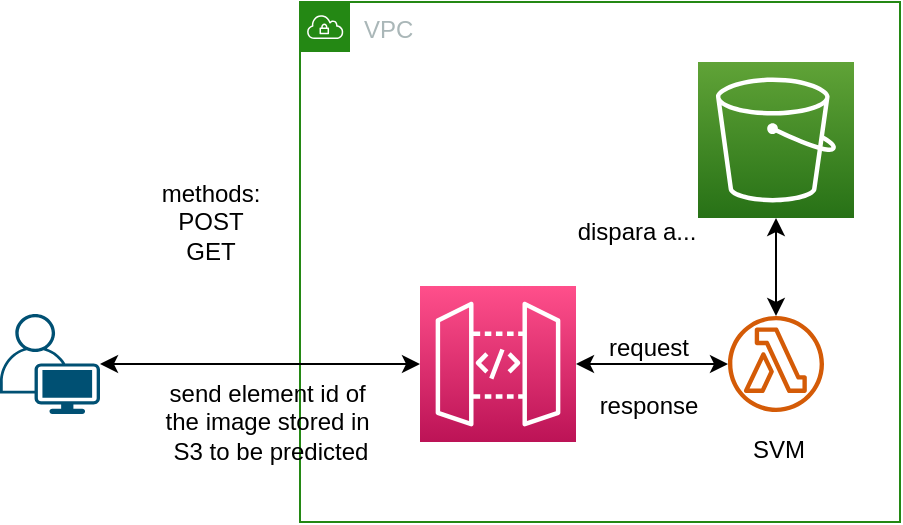 <mxfile version="20.4.1" type="github">
  <diagram id="tokZVwopgFBX3vDGjc5-" name="Página-1">
    <mxGraphModel dx="693" dy="461" grid="1" gridSize="10" guides="1" tooltips="1" connect="1" arrows="1" fold="1" page="1" pageScale="1" pageWidth="827" pageHeight="1169" math="0" shadow="0">
      <root>
        <mxCell id="0" />
        <mxCell id="1" parent="0" />
        <mxCell id="WB8jmStbkChT-3xln-ix-10" value="VPC" style="points=[[0,0],[0.25,0],[0.5,0],[0.75,0],[1,0],[1,0.25],[1,0.5],[1,0.75],[1,1],[0.75,1],[0.5,1],[0.25,1],[0,1],[0,0.75],[0,0.5],[0,0.25]];outlineConnect=0;gradientColor=none;html=1;whiteSpace=wrap;fontSize=12;fontStyle=0;container=1;pointerEvents=0;collapsible=0;recursiveResize=0;shape=mxgraph.aws4.group;grIcon=mxgraph.aws4.group_vpc;strokeColor=#248814;fillColor=none;verticalAlign=top;align=left;spacingLeft=30;fontColor=#AAB7B8;dashed=0;" vertex="1" parent="1">
          <mxGeometry x="230" y="100" width="300" height="260" as="geometry" />
        </mxCell>
        <mxCell id="WB8jmStbkChT-3xln-ix-31" style="edgeStyle=orthogonalEdgeStyle;rounded=0;orthogonalLoop=1;jettySize=auto;html=1;exitX=0.5;exitY=1;exitDx=0;exitDy=0;exitPerimeter=0;startArrow=classic;startFill=1;" edge="1" parent="WB8jmStbkChT-3xln-ix-10" source="WB8jmStbkChT-3xln-ix-9" target="WB8jmStbkChT-3xln-ix-4">
          <mxGeometry relative="1" as="geometry" />
        </mxCell>
        <mxCell id="WB8jmStbkChT-3xln-ix-9" value="" style="sketch=0;points=[[0,0,0],[0.25,0,0],[0.5,0,0],[0.75,0,0],[1,0,0],[0,1,0],[0.25,1,0],[0.5,1,0],[0.75,1,0],[1,1,0],[0,0.25,0],[0,0.5,0],[0,0.75,0],[1,0.25,0],[1,0.5,0],[1,0.75,0]];outlineConnect=0;fontColor=#232F3E;gradientColor=#60A337;gradientDirection=north;fillColor=#277116;strokeColor=#ffffff;dashed=0;verticalLabelPosition=bottom;verticalAlign=top;align=center;html=1;fontSize=12;fontStyle=0;aspect=fixed;shape=mxgraph.aws4.resourceIcon;resIcon=mxgraph.aws4.s3;" vertex="1" parent="WB8jmStbkChT-3xln-ix-10">
          <mxGeometry x="199" y="30" width="78" height="78" as="geometry" />
        </mxCell>
        <mxCell id="WB8jmStbkChT-3xln-ix-4" value="" style="sketch=0;outlineConnect=0;fontColor=#232F3E;gradientColor=none;fillColor=#D45B07;strokeColor=none;dashed=0;verticalLabelPosition=bottom;verticalAlign=top;align=center;html=1;fontSize=12;fontStyle=0;aspect=fixed;pointerEvents=1;shape=mxgraph.aws4.lambda_function;" vertex="1" parent="WB8jmStbkChT-3xln-ix-10">
          <mxGeometry x="214" y="157" width="48" height="48" as="geometry" />
        </mxCell>
        <mxCell id="WB8jmStbkChT-3xln-ix-29" style="edgeStyle=orthogonalEdgeStyle;rounded=0;orthogonalLoop=1;jettySize=auto;html=1;exitX=1;exitY=0.5;exitDx=0;exitDy=0;exitPerimeter=0;startArrow=classic;startFill=1;" edge="1" parent="WB8jmStbkChT-3xln-ix-10" source="WB8jmStbkChT-3xln-ix-6" target="WB8jmStbkChT-3xln-ix-4">
          <mxGeometry relative="1" as="geometry" />
        </mxCell>
        <mxCell id="WB8jmStbkChT-3xln-ix-6" value="" style="sketch=0;points=[[0,0,0],[0.25,0,0],[0.5,0,0],[0.75,0,0],[1,0,0],[0,1,0],[0.25,1,0],[0.5,1,0],[0.75,1,0],[1,1,0],[0,0.25,0],[0,0.5,0],[0,0.75,0],[1,0.25,0],[1,0.5,0],[1,0.75,0]];outlineConnect=0;fontColor=#232F3E;gradientColor=#FF4F8B;gradientDirection=north;fillColor=#BC1356;strokeColor=#ffffff;dashed=0;verticalLabelPosition=bottom;verticalAlign=top;align=center;html=1;fontSize=12;fontStyle=0;aspect=fixed;shape=mxgraph.aws4.resourceIcon;resIcon=mxgraph.aws4.api_gateway;" vertex="1" parent="WB8jmStbkChT-3xln-ix-10">
          <mxGeometry x="60" y="142" width="78" height="78" as="geometry" />
        </mxCell>
        <mxCell id="WB8jmStbkChT-3xln-ix-20" value="SVM" style="text;html=1;align=center;verticalAlign=middle;resizable=0;points=[];autosize=1;strokeColor=none;fillColor=none;" vertex="1" parent="WB8jmStbkChT-3xln-ix-10">
          <mxGeometry x="214" y="209" width="50" height="30" as="geometry" />
        </mxCell>
        <mxCell id="WB8jmStbkChT-3xln-ix-32" value="dispara a..." style="text;html=1;align=center;verticalAlign=middle;resizable=0;points=[];autosize=1;strokeColor=none;fillColor=none;" vertex="1" parent="WB8jmStbkChT-3xln-ix-10">
          <mxGeometry x="128" y="100" width="80" height="30" as="geometry" />
        </mxCell>
        <mxCell id="WB8jmStbkChT-3xln-ix-23" value="request&lt;br&gt;&lt;br&gt;response" style="text;html=1;align=center;verticalAlign=middle;resizable=0;points=[];autosize=1;strokeColor=none;fillColor=none;" vertex="1" parent="WB8jmStbkChT-3xln-ix-10">
          <mxGeometry x="138.5" y="157" width="70" height="60" as="geometry" />
        </mxCell>
        <mxCell id="WB8jmStbkChT-3xln-ix-25" value="" style="points=[[0.35,0,0],[0.98,0.51,0],[1,0.71,0],[0.67,1,0],[0,0.795,0],[0,0.65,0]];verticalLabelPosition=bottom;sketch=0;html=1;verticalAlign=top;aspect=fixed;align=center;pointerEvents=1;shape=mxgraph.cisco19.user;fillColor=#005073;strokeColor=none;" vertex="1" parent="1">
          <mxGeometry x="80" y="256" width="50" height="50" as="geometry" />
        </mxCell>
        <mxCell id="WB8jmStbkChT-3xln-ix-34" style="edgeStyle=orthogonalEdgeStyle;rounded=0;orthogonalLoop=1;jettySize=auto;html=1;exitX=0;exitY=0.5;exitDx=0;exitDy=0;exitPerimeter=0;startArrow=classic;startFill=1;" edge="1" parent="1" source="WB8jmStbkChT-3xln-ix-6" target="WB8jmStbkChT-3xln-ix-25">
          <mxGeometry relative="1" as="geometry" />
        </mxCell>
        <mxCell id="WB8jmStbkChT-3xln-ix-36" value="send element id of&amp;nbsp;&lt;br&gt;the image stored in&amp;nbsp;&lt;br&gt;S3 to be predicted" style="text;html=1;align=center;verticalAlign=middle;resizable=0;points=[];autosize=1;strokeColor=none;fillColor=none;" vertex="1" parent="1">
          <mxGeometry x="150" y="280" width="130" height="60" as="geometry" />
        </mxCell>
        <mxCell id="WB8jmStbkChT-3xln-ix-38" value="methods:&lt;br&gt;POST&lt;br&gt;GET" style="text;html=1;align=center;verticalAlign=middle;resizable=0;points=[];autosize=1;strokeColor=none;fillColor=none;" vertex="1" parent="1">
          <mxGeometry x="150" y="180" width="70" height="60" as="geometry" />
        </mxCell>
      </root>
    </mxGraphModel>
  </diagram>
</mxfile>

